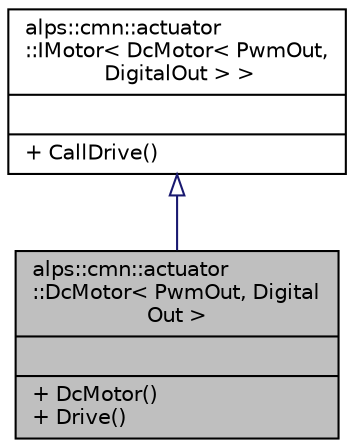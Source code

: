 digraph "alps::cmn::actuator::DcMotor&lt; PwmOut, DigitalOut &gt;"
{
 // LATEX_PDF_SIZE
  edge [fontname="Helvetica",fontsize="10",labelfontname="Helvetica",labelfontsize="10"];
  node [fontname="Helvetica",fontsize="10",shape=record];
  Node1 [label="{alps::cmn::actuator\l::DcMotor\< PwmOut, Digital\lOut \>\n||+ DcMotor()\l+ Drive()\l}",height=0.2,width=0.4,color="black", fillcolor="grey75", style="filled", fontcolor="black",tooltip="PWMピンと方向指定ピンで動かすDCモーター"];
  Node2 -> Node1 [dir="back",color="midnightblue",fontsize="10",style="solid",arrowtail="onormal",fontname="Helvetica"];
  Node2 [label="{alps::cmn::actuator\l::IMotor\< DcMotor\< PwmOut,\l DigitalOut \> \>\n||+ CallDrive()\l}",height=0.2,width=0.4,color="black", fillcolor="white", style="filled",URL="$classalps_1_1cmn_1_1actuator_1_1_i_motor.html",tooltip=" "];
}
